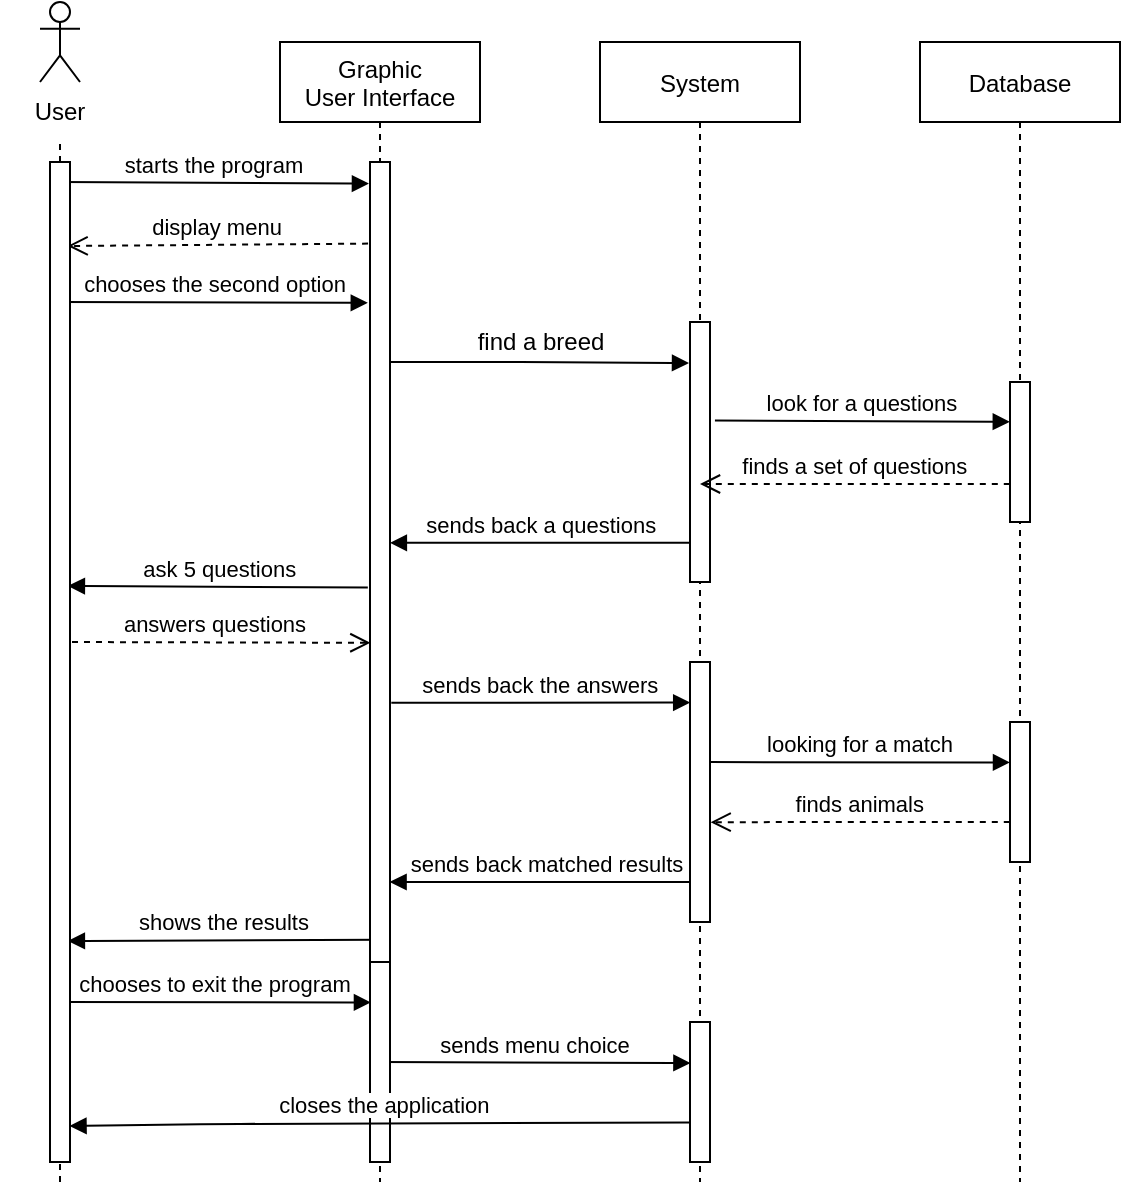 <mxfile version="21.0.2" type="device"><diagram name="Page-1" id="2YBvvXClWsGukQMizWep"><mxGraphModel dx="1293" dy="636" grid="1" gridSize="10" guides="1" tooltips="1" connect="1" arrows="1" fold="1" page="1" pageScale="1" pageWidth="850" pageHeight="1100" math="0" shadow="0"><root><mxCell id="0"/><mxCell id="1" parent="0"/><mxCell id="4oh3cWnmoVpH7SmyRqBw-2" value="Graphic&#10;User Interface" style="shape=umlLifeline;perimeter=lifelinePerimeter;container=1;collapsible=0;recursiveResize=0;rounded=0;shadow=0;strokeWidth=1;" vertex="1" parent="1"><mxGeometry x="150" y="90" width="100" height="570" as="geometry"/></mxCell><mxCell id="4oh3cWnmoVpH7SmyRqBw-34" value="shows the results" style="verticalAlign=bottom;endArrow=block;shadow=0;strokeWidth=1;entryX=0.895;entryY=0.779;entryDx=0;entryDy=0;entryPerimeter=0;" edge="1" parent="4oh3cWnmoVpH7SmyRqBw-2" target="4oh3cWnmoVpH7SmyRqBw-44"><mxGeometry relative="1" as="geometry"><mxPoint x="50" y="448.82" as="sourcePoint"/><mxPoint x="-100" y="450" as="targetPoint"/><mxPoint as="offset"/></mxGeometry></mxCell><mxCell id="4oh3cWnmoVpH7SmyRqBw-47" value="" style="rounded=0;whiteSpace=wrap;html=1;" vertex="1" parent="4oh3cWnmoVpH7SmyRqBw-2"><mxGeometry x="45" y="60" width="10" height="400" as="geometry"/></mxCell><mxCell id="4oh3cWnmoVpH7SmyRqBw-4" value="System" style="shape=umlLifeline;perimeter=lifelinePerimeter;container=1;collapsible=0;recursiveResize=0;rounded=0;shadow=0;strokeWidth=1;" vertex="1" parent="1"><mxGeometry x="310" y="90" width="100" height="570" as="geometry"/></mxCell><mxCell id="4oh3cWnmoVpH7SmyRqBw-33" value="sends back matched results" style="verticalAlign=bottom;endArrow=block;shadow=0;strokeWidth=1;entryX=0.979;entryY=0.9;entryDx=0;entryDy=0;entryPerimeter=0;" edge="1" parent="4oh3cWnmoVpH7SmyRqBw-4" target="4oh3cWnmoVpH7SmyRqBw-47"><mxGeometry x="-0.013" relative="1" as="geometry"><mxPoint x="50" y="420" as="sourcePoint"/><mxPoint x="-100" y="420" as="targetPoint"/><mxPoint as="offset"/></mxGeometry></mxCell><mxCell id="4oh3cWnmoVpH7SmyRqBw-49" value="" style="rounded=0;whiteSpace=wrap;html=1;" vertex="1" parent="4oh3cWnmoVpH7SmyRqBw-4"><mxGeometry x="45" y="140" width="10" height="130" as="geometry"/></mxCell><mxCell id="4oh3cWnmoVpH7SmyRqBw-50" value="" style="rounded=0;whiteSpace=wrap;html=1;" vertex="1" parent="4oh3cWnmoVpH7SmyRqBw-4"><mxGeometry x="45" y="310" width="10" height="130" as="geometry"/></mxCell><mxCell id="4oh3cWnmoVpH7SmyRqBw-53" value="" style="rounded=0;whiteSpace=wrap;html=1;" vertex="1" parent="4oh3cWnmoVpH7SmyRqBw-4"><mxGeometry x="45" y="490" width="10" height="70" as="geometry"/></mxCell><mxCell id="4oh3cWnmoVpH7SmyRqBw-7" value="Database" style="shape=umlLifeline;perimeter=lifelinePerimeter;container=1;collapsible=0;recursiveResize=0;rounded=0;shadow=0;strokeWidth=1;" vertex="1" parent="1"><mxGeometry x="470" y="90" width="100" height="570" as="geometry"/></mxCell><mxCell id="4oh3cWnmoVpH7SmyRqBw-51" value="" style="rounded=0;whiteSpace=wrap;html=1;" vertex="1" parent="4oh3cWnmoVpH7SmyRqBw-7"><mxGeometry x="45" y="170" width="10" height="70" as="geometry"/></mxCell><mxCell id="4oh3cWnmoVpH7SmyRqBw-52" value="" style="rounded=0;whiteSpace=wrap;html=1;" vertex="1" parent="4oh3cWnmoVpH7SmyRqBw-7"><mxGeometry x="45" y="340" width="10" height="70" as="geometry"/></mxCell><mxCell id="4oh3cWnmoVpH7SmyRqBw-9" value="" style="shape=umlActor;verticalLabelPosition=bottom;verticalAlign=top;html=1;outlineConnect=0;" vertex="1" parent="1"><mxGeometry x="30" y="70" width="20" height="40" as="geometry"/></mxCell><mxCell id="4oh3cWnmoVpH7SmyRqBw-10" value="" style="endArrow=none;dashed=1;html=1;rounded=0;startArrow=none;" edge="1" parent="1" target="4oh3cWnmoVpH7SmyRqBw-9" source="4oh3cWnmoVpH7SmyRqBw-36"><mxGeometry width="50" height="50" relative="1" as="geometry"><mxPoint x="40" y="620" as="sourcePoint"/><mxPoint x="40" y="150" as="targetPoint"/></mxGeometry></mxCell><mxCell id="4oh3cWnmoVpH7SmyRqBw-12" value="starts the program" style="verticalAlign=bottom;endArrow=block;shadow=0;strokeWidth=1;entryX=-0.053;entryY=0.027;entryDx=0;entryDy=0;entryPerimeter=0;" edge="1" parent="1" target="4oh3cWnmoVpH7SmyRqBw-47"><mxGeometry relative="1" as="geometry"><mxPoint x="40" y="160" as="sourcePoint"/><mxPoint x="190" y="160" as="targetPoint"/></mxGeometry></mxCell><mxCell id="4oh3cWnmoVpH7SmyRqBw-16" value="chooses the second option" style="verticalAlign=bottom;endArrow=block;shadow=0;strokeWidth=1;entryX=-0.11;entryY=0.176;entryDx=0;entryDy=0;entryPerimeter=0;" edge="1" parent="1" target="4oh3cWnmoVpH7SmyRqBw-47"><mxGeometry x="0.007" relative="1" as="geometry"><mxPoint x="40" y="220" as="sourcePoint"/><mxPoint x="190" y="220" as="targetPoint"/><mxPoint as="offset"/></mxGeometry></mxCell><mxCell id="4oh3cWnmoVpH7SmyRqBw-17" value="" style="verticalAlign=bottom;endArrow=block;shadow=0;strokeWidth=1;exitX=1;exitY=0.25;exitDx=0;exitDy=0;entryX=-0.05;entryY=0.158;entryDx=0;entryDy=0;entryPerimeter=0;" edge="1" parent="1" source="4oh3cWnmoVpH7SmyRqBw-47" target="4oh3cWnmoVpH7SmyRqBw-49"><mxGeometry relative="1" as="geometry"><mxPoint x="220" y="250" as="sourcePoint"/><mxPoint x="350" y="250" as="targetPoint"/><Array as="points"><mxPoint x="280" y="250"/></Array></mxGeometry></mxCell><mxCell id="4oh3cWnmoVpH7SmyRqBw-20" value="find a breed" style="text;html=1;align=center;verticalAlign=middle;resizable=0;points=[];autosize=1;strokeColor=none;fillColor=none;" vertex="1" parent="1"><mxGeometry x="235" y="225" width="90" height="30" as="geometry"/></mxCell><mxCell id="4oh3cWnmoVpH7SmyRqBw-24" value="ask 5 questions" style="verticalAlign=bottom;endArrow=block;shadow=0;strokeWidth=1;entryX=0.895;entryY=0.424;entryDx=0;entryDy=0;entryPerimeter=0;exitX=-0.11;exitY=0.532;exitDx=0;exitDy=0;exitPerimeter=0;" edge="1" parent="1" source="4oh3cWnmoVpH7SmyRqBw-47" target="4oh3cWnmoVpH7SmyRqBw-44"><mxGeometry x="-0.013" relative="1" as="geometry"><mxPoint x="190" y="362" as="sourcePoint"/><mxPoint x="40" y="360" as="targetPoint"/><mxPoint as="offset"/></mxGeometry></mxCell><mxCell id="4oh3cWnmoVpH7SmyRqBw-25" value="answers questions" style="verticalAlign=bottom;endArrow=open;dashed=1;endSize=8;shadow=0;strokeWidth=1;entryX=0.019;entryY=0.601;entryDx=0;entryDy=0;entryPerimeter=0;" edge="1" parent="1" target="4oh3cWnmoVpH7SmyRqBw-47"><mxGeometry relative="1" as="geometry"><mxPoint x="190" y="390" as="targetPoint"/><mxPoint x="40" y="390" as="sourcePoint"/></mxGeometry></mxCell><mxCell id="4oh3cWnmoVpH7SmyRqBw-21" value="finds a set of questions" style="verticalAlign=bottom;endArrow=open;dashed=1;endSize=8;shadow=0;strokeWidth=1;exitX=-0.01;exitY=0.729;exitDx=0;exitDy=0;exitPerimeter=0;" edge="1" parent="1" source="4oh3cWnmoVpH7SmyRqBw-51"><mxGeometry relative="1" as="geometry"><mxPoint x="360" y="311" as="targetPoint"/><mxPoint x="510" y="311" as="sourcePoint"/></mxGeometry></mxCell><mxCell id="4oh3cWnmoVpH7SmyRqBw-27" value="look for a questions" style="verticalAlign=bottom;endArrow=block;shadow=0;strokeWidth=1;exitX=1.248;exitY=0.379;exitDx=0;exitDy=0;exitPerimeter=0;entryX=-0.01;entryY=0.284;entryDx=0;entryDy=0;entryPerimeter=0;" edge="1" parent="1" source="4oh3cWnmoVpH7SmyRqBw-49" target="4oh3cWnmoVpH7SmyRqBw-51"><mxGeometry relative="1" as="geometry"><mxPoint x="390" y="280" as="sourcePoint"/><mxPoint x="500" y="280" as="targetPoint"/></mxGeometry></mxCell><mxCell id="4oh3cWnmoVpH7SmyRqBw-28" value="sends back a questions" style="verticalAlign=bottom;endArrow=block;shadow=0;strokeWidth=1;entryX=0.994;entryY=0.476;entryDx=0;entryDy=0;entryPerimeter=0;exitX=-0.041;exitY=0.849;exitDx=0;exitDy=0;exitPerimeter=0;" edge="1" parent="1" source="4oh3cWnmoVpH7SmyRqBw-49" target="4oh3cWnmoVpH7SmyRqBw-47"><mxGeometry x="-0.013" relative="1" as="geometry"><mxPoint x="350" y="340" as="sourcePoint"/><mxPoint x="210" y="340" as="targetPoint"/><mxPoint as="offset"/></mxGeometry></mxCell><mxCell id="4oh3cWnmoVpH7SmyRqBw-15" value="display menu" style="verticalAlign=bottom;endArrow=open;dashed=1;endSize=8;shadow=0;strokeWidth=1;entryX=0.88;entryY=0.084;entryDx=0;entryDy=0;entryPerimeter=0;exitX=-0.096;exitY=0.102;exitDx=0;exitDy=0;exitPerimeter=0;" edge="1" parent="1" source="4oh3cWnmoVpH7SmyRqBw-47" target="4oh3cWnmoVpH7SmyRqBw-44"><mxGeometry x="0.005" relative="1" as="geometry"><mxPoint x="40" y="190" as="targetPoint"/><mxPoint x="190" y="190" as="sourcePoint"/><mxPoint as="offset"/></mxGeometry></mxCell><mxCell id="4oh3cWnmoVpH7SmyRqBw-29" value="sends back the answers" style="verticalAlign=bottom;endArrow=block;shadow=0;strokeWidth=1;exitX=1.065;exitY=0.676;exitDx=0;exitDy=0;exitPerimeter=0;entryX=0.01;entryY=0.156;entryDx=0;entryDy=0;entryPerimeter=0;" edge="1" parent="1" source="4oh3cWnmoVpH7SmyRqBw-47" target="4oh3cWnmoVpH7SmyRqBw-50"><mxGeometry relative="1" as="geometry"><mxPoint x="210" y="420" as="sourcePoint"/><mxPoint x="350" y="420" as="targetPoint"/></mxGeometry></mxCell><mxCell id="4oh3cWnmoVpH7SmyRqBw-30" value="looking for a match" style="verticalAlign=bottom;endArrow=block;shadow=0;strokeWidth=1;entryX=0;entryY=0.289;entryDx=0;entryDy=0;entryPerimeter=0;exitX=1.003;exitY=0.385;exitDx=0;exitDy=0;exitPerimeter=0;" edge="1" parent="1" source="4oh3cWnmoVpH7SmyRqBw-50" target="4oh3cWnmoVpH7SmyRqBw-52"><mxGeometry relative="1" as="geometry"><mxPoint x="370" y="450" as="sourcePoint"/><mxPoint x="510" y="450" as="targetPoint"/></mxGeometry></mxCell><mxCell id="4oh3cWnmoVpH7SmyRqBw-31" value="finds animals" style="verticalAlign=bottom;endArrow=open;dashed=1;endSize=8;shadow=0;strokeWidth=1;exitX=-0.01;exitY=0.714;exitDx=0;exitDy=0;exitPerimeter=0;entryX=1.032;entryY=0.616;entryDx=0;entryDy=0;entryPerimeter=0;" edge="1" parent="1" source="4oh3cWnmoVpH7SmyRqBw-52" target="4oh3cWnmoVpH7SmyRqBw-50"><mxGeometry relative="1" as="geometry"><mxPoint x="370" y="480" as="targetPoint"/><mxPoint x="510" y="480" as="sourcePoint"/></mxGeometry></mxCell><mxCell id="4oh3cWnmoVpH7SmyRqBw-35" value="" style="endArrow=none;dashed=1;html=1;rounded=0;startArrow=none;entryX=0.5;entryY=1;entryDx=0;entryDy=0;" edge="1" parent="1" source="4oh3cWnmoVpH7SmyRqBw-44" target="4oh3cWnmoVpH7SmyRqBw-36"><mxGeometry width="50" height="50" relative="1" as="geometry"><mxPoint x="40" y="660" as="sourcePoint"/><mxPoint x="40" y="120" as="targetPoint"/><Array as="points"/></mxGeometry></mxCell><mxCell id="4oh3cWnmoVpH7SmyRqBw-36" value="User" style="text;html=1;strokeColor=none;fillColor=none;align=center;verticalAlign=middle;whiteSpace=wrap;rounded=0;" vertex="1" parent="1"><mxGeometry x="10" y="110" width="60" height="30" as="geometry"/></mxCell><mxCell id="4oh3cWnmoVpH7SmyRqBw-38" value="chooses to exit the program" style="verticalAlign=bottom;endArrow=block;shadow=0;strokeWidth=1;entryX=0.047;entryY=0.202;entryDx=0;entryDy=0;entryPerimeter=0;" edge="1" parent="1" target="4oh3cWnmoVpH7SmyRqBw-48"><mxGeometry relative="1" as="geometry"><mxPoint x="40" y="570" as="sourcePoint"/><mxPoint x="200" y="570" as="targetPoint"/></mxGeometry></mxCell><mxCell id="4oh3cWnmoVpH7SmyRqBw-39" value="sends menu choice" style="verticalAlign=bottom;endArrow=block;shadow=0;strokeWidth=1;entryX=0.02;entryY=0.293;entryDx=0;entryDy=0;entryPerimeter=0;" edge="1" parent="1" target="4oh3cWnmoVpH7SmyRqBw-53"><mxGeometry relative="1" as="geometry"><mxPoint x="200" y="600" as="sourcePoint"/><mxPoint x="340" y="600" as="targetPoint"/><mxPoint as="offset"/></mxGeometry></mxCell><mxCell id="4oh3cWnmoVpH7SmyRqBw-46" value="" style="endArrow=none;dashed=1;html=1;rounded=0;startArrow=none;entryX=0.5;entryY=1;entryDx=0;entryDy=0;" edge="1" parent="1" target="4oh3cWnmoVpH7SmyRqBw-44"><mxGeometry width="50" height="50" relative="1" as="geometry"><mxPoint x="40" y="660" as="sourcePoint"/><mxPoint x="40" y="140" as="targetPoint"/><Array as="points"><mxPoint x="40" y="400"/></Array></mxGeometry></mxCell><mxCell id="4oh3cWnmoVpH7SmyRqBw-44" value="" style="rounded=0;whiteSpace=wrap;html=1;" vertex="1" parent="1"><mxGeometry x="35" y="150" width="10" height="500" as="geometry"/></mxCell><mxCell id="4oh3cWnmoVpH7SmyRqBw-48" value="" style="rounded=0;whiteSpace=wrap;html=1;" vertex="1" parent="1"><mxGeometry x="195" y="550" width="10" height="100" as="geometry"/></mxCell><mxCell id="4oh3cWnmoVpH7SmyRqBw-41" value="closes the application" style="verticalAlign=bottom;endArrow=block;shadow=0;strokeWidth=1;entryX=0.976;entryY=0.964;entryDx=0;entryDy=0;entryPerimeter=0;exitX=0.02;exitY=0.717;exitDx=0;exitDy=0;exitPerimeter=0;" edge="1" parent="1" source="4oh3cWnmoVpH7SmyRqBw-53" target="4oh3cWnmoVpH7SmyRqBw-44"><mxGeometry x="-0.013" relative="1" as="geometry"><mxPoint x="350" y="630" as="sourcePoint"/><mxPoint x="40" y="630" as="targetPoint"/><mxPoint as="offset"/><Array as="points"><mxPoint x="120" y="631"/></Array></mxGeometry></mxCell></root></mxGraphModel></diagram></mxfile>
